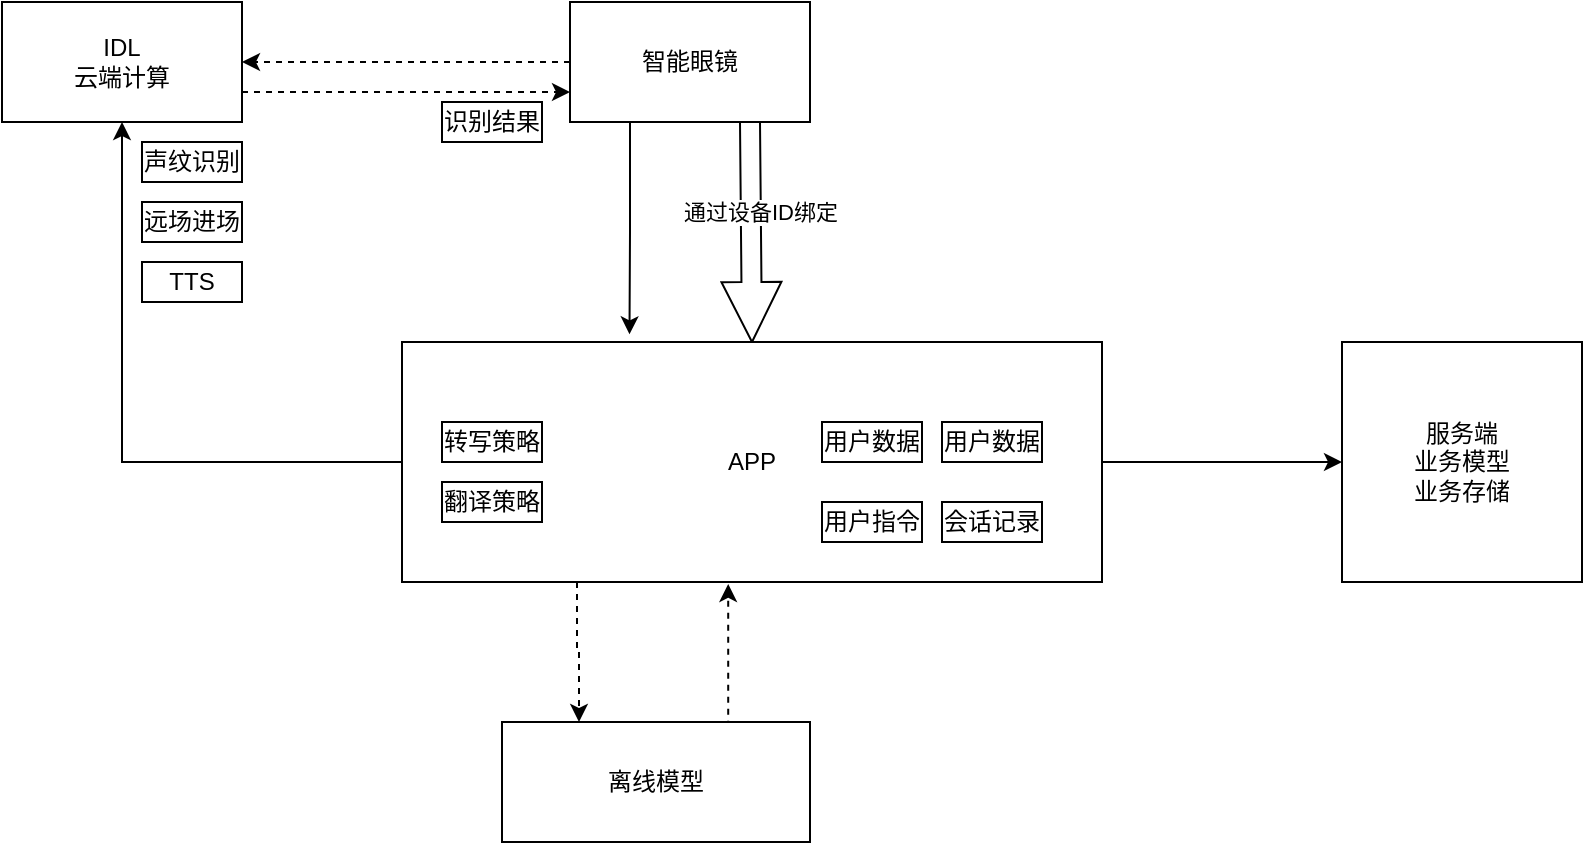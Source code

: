 <mxfile version="28.2.1">
  <diagram name="第 1 页" id="utXQt0eV8dfhMZ8OBYka">
    <mxGraphModel dx="1042" dy="570" grid="1" gridSize="10" guides="1" tooltips="1" connect="1" arrows="1" fold="1" page="1" pageScale="1" pageWidth="827" pageHeight="1169" background="none" math="0" shadow="0">
      <root>
        <mxCell id="0" />
        <mxCell id="1" parent="0" />
        <mxCell id="LWi7Ic_0PBdndrIsriia-27" style="edgeStyle=orthogonalEdgeStyle;rounded=0;orthogonalLoop=1;jettySize=auto;html=1;exitX=1;exitY=0.75;exitDx=0;exitDy=0;entryX=0;entryY=0.75;entryDx=0;entryDy=0;dashed=1;" edge="1" parent="1" source="OEhnnd2OqHWiDYyRvEhz-1" target="LWi7Ic_0PBdndrIsriia-1">
          <mxGeometry relative="1" as="geometry" />
        </mxCell>
        <mxCell id="OEhnnd2OqHWiDYyRvEhz-1" value="IDL&lt;div&gt;云端计算&lt;/div&gt;" style="rounded=0;whiteSpace=wrap;html=1;" parent="1" vertex="1">
          <mxGeometry x="70" y="410" width="120" height="60" as="geometry" />
        </mxCell>
        <mxCell id="LWi7Ic_0PBdndrIsriia-6" style="edgeStyle=orthogonalEdgeStyle;rounded=0;orthogonalLoop=1;jettySize=auto;html=1;entryX=0.325;entryY=-0.032;entryDx=0;entryDy=0;entryPerimeter=0;exitX=0.25;exitY=1;exitDx=0;exitDy=0;" edge="1" parent="1" source="LWi7Ic_0PBdndrIsriia-1" target="LWi7Ic_0PBdndrIsriia-4">
          <mxGeometry relative="1" as="geometry">
            <mxPoint x="414" y="470" as="sourcePoint" />
            <mxPoint x="384" y="620" as="targetPoint" />
          </mxGeometry>
        </mxCell>
        <mxCell id="LWi7Ic_0PBdndrIsriia-9" style="rounded=0;orthogonalLoop=1;jettySize=auto;html=1;exitX=0.75;exitY=1;exitDx=0;exitDy=0;entryX=0.5;entryY=0;entryDx=0;entryDy=0;shape=arrow;" edge="1" parent="1" source="LWi7Ic_0PBdndrIsriia-1" target="LWi7Ic_0PBdndrIsriia-4">
          <mxGeometry relative="1" as="geometry" />
        </mxCell>
        <mxCell id="LWi7Ic_0PBdndrIsriia-10" value="通过设备ID绑定" style="edgeLabel;html=1;align=center;verticalAlign=middle;resizable=0;points=[];" vertex="1" connectable="0" parent="LWi7Ic_0PBdndrIsriia-9">
          <mxGeometry x="-0.179" y="4" relative="1" as="geometry">
            <mxPoint as="offset" />
          </mxGeometry>
        </mxCell>
        <mxCell id="LWi7Ic_0PBdndrIsriia-12" style="edgeStyle=orthogonalEdgeStyle;rounded=0;orthogonalLoop=1;jettySize=auto;html=1;entryX=1;entryY=0.5;entryDx=0;entryDy=0;dashed=1;" edge="1" parent="1" source="LWi7Ic_0PBdndrIsriia-1" target="OEhnnd2OqHWiDYyRvEhz-1">
          <mxGeometry relative="1" as="geometry" />
        </mxCell>
        <mxCell id="LWi7Ic_0PBdndrIsriia-1" value="智能眼镜" style="rounded=0;whiteSpace=wrap;html=1;" vertex="1" parent="1">
          <mxGeometry x="354" y="410" width="120" height="60" as="geometry" />
        </mxCell>
        <mxCell id="LWi7Ic_0PBdndrIsriia-2" value="服务端&lt;div&gt;业务模型&lt;/div&gt;&lt;div&gt;业务存储&lt;/div&gt;" style="whiteSpace=wrap;html=1;rounded=0;" vertex="1" parent="1">
          <mxGeometry x="740" y="580" width="120" height="120" as="geometry" />
        </mxCell>
        <mxCell id="LWi7Ic_0PBdndrIsriia-5" style="edgeStyle=orthogonalEdgeStyle;rounded=0;orthogonalLoop=1;jettySize=auto;html=1;entryX=0.5;entryY=1;entryDx=0;entryDy=0;" edge="1" parent="1" source="LWi7Ic_0PBdndrIsriia-4" target="OEhnnd2OqHWiDYyRvEhz-1">
          <mxGeometry relative="1" as="geometry" />
        </mxCell>
        <mxCell id="LWi7Ic_0PBdndrIsriia-11" style="edgeStyle=orthogonalEdgeStyle;rounded=0;orthogonalLoop=1;jettySize=auto;html=1;exitX=1;exitY=0.5;exitDx=0;exitDy=0;entryX=0;entryY=0.5;entryDx=0;entryDy=0;" edge="1" parent="1" source="LWi7Ic_0PBdndrIsriia-4" target="LWi7Ic_0PBdndrIsriia-2">
          <mxGeometry relative="1" as="geometry" />
        </mxCell>
        <mxCell id="LWi7Ic_0PBdndrIsriia-15" style="edgeStyle=orthogonalEdgeStyle;rounded=0;orthogonalLoop=1;jettySize=auto;html=1;exitX=0.25;exitY=1;exitDx=0;exitDy=0;entryX=0.25;entryY=0;entryDx=0;entryDy=0;dashed=1;" edge="1" parent="1" source="LWi7Ic_0PBdndrIsriia-4" target="LWi7Ic_0PBdndrIsriia-13">
          <mxGeometry relative="1" as="geometry" />
        </mxCell>
        <mxCell id="LWi7Ic_0PBdndrIsriia-4" value="APP" style="rounded=0;whiteSpace=wrap;html=1;" vertex="1" parent="1">
          <mxGeometry x="270" y="580" width="350" height="120" as="geometry" />
        </mxCell>
        <mxCell id="LWi7Ic_0PBdndrIsriia-16" style="edgeStyle=orthogonalEdgeStyle;rounded=0;orthogonalLoop=1;jettySize=auto;html=1;exitX=0.75;exitY=0;exitDx=0;exitDy=0;entryX=0.466;entryY=1.008;entryDx=0;entryDy=0;dashed=1;entryPerimeter=0;" edge="1" parent="1" source="LWi7Ic_0PBdndrIsriia-13" target="LWi7Ic_0PBdndrIsriia-4">
          <mxGeometry relative="1" as="geometry">
            <Array as="points">
              <mxPoint x="433" y="770" />
            </Array>
          </mxGeometry>
        </mxCell>
        <mxCell id="LWi7Ic_0PBdndrIsriia-13" value="离线模型" style="rounded=0;whiteSpace=wrap;html=1;" vertex="1" parent="1">
          <mxGeometry x="320" y="770" width="154" height="60" as="geometry" />
        </mxCell>
        <mxCell id="LWi7Ic_0PBdndrIsriia-18" value="用户数据" style="rounded=0;whiteSpace=wrap;html=1;" vertex="1" parent="1">
          <mxGeometry x="480" y="620" width="50" height="20" as="geometry" />
        </mxCell>
        <mxCell id="LWi7Ic_0PBdndrIsriia-19" value="声纹识别" style="rounded=0;whiteSpace=wrap;html=1;" vertex="1" parent="1">
          <mxGeometry x="140" y="480" width="50" height="20" as="geometry" />
        </mxCell>
        <mxCell id="LWi7Ic_0PBdndrIsriia-20" value="远场进场" style="rounded=0;whiteSpace=wrap;html=1;" vertex="1" parent="1">
          <mxGeometry x="140" y="510" width="50" height="20" as="geometry" />
        </mxCell>
        <mxCell id="LWi7Ic_0PBdndrIsriia-22" value="TTS" style="rounded=0;whiteSpace=wrap;html=1;" vertex="1" parent="1">
          <mxGeometry x="140" y="540" width="50" height="20" as="geometry" />
        </mxCell>
        <mxCell id="LWi7Ic_0PBdndrIsriia-23" value="用户指令" style="rounded=0;whiteSpace=wrap;html=1;" vertex="1" parent="1">
          <mxGeometry x="480" y="660" width="50" height="20" as="geometry" />
        </mxCell>
        <mxCell id="LWi7Ic_0PBdndrIsriia-25" value="用户数据" style="rounded=0;whiteSpace=wrap;html=1;" vertex="1" parent="1">
          <mxGeometry x="540" y="620" width="50" height="20" as="geometry" />
        </mxCell>
        <mxCell id="LWi7Ic_0PBdndrIsriia-26" value="识别结果" style="rounded=0;whiteSpace=wrap;html=1;" vertex="1" parent="1">
          <mxGeometry x="290" y="460" width="50" height="20" as="geometry" />
        </mxCell>
        <mxCell id="LWi7Ic_0PBdndrIsriia-28" value="会话记录" style="rounded=0;whiteSpace=wrap;html=1;" vertex="1" parent="1">
          <mxGeometry x="540" y="660" width="50" height="20" as="geometry" />
        </mxCell>
        <mxCell id="LWi7Ic_0PBdndrIsriia-30" value="转写策略" style="rounded=0;whiteSpace=wrap;html=1;" vertex="1" parent="1">
          <mxGeometry x="290" y="620" width="50" height="20" as="geometry" />
        </mxCell>
        <mxCell id="LWi7Ic_0PBdndrIsriia-31" value="翻译策略" style="rounded=0;whiteSpace=wrap;html=1;" vertex="1" parent="1">
          <mxGeometry x="290" y="650" width="50" height="20" as="geometry" />
        </mxCell>
      </root>
    </mxGraphModel>
  </diagram>
</mxfile>
